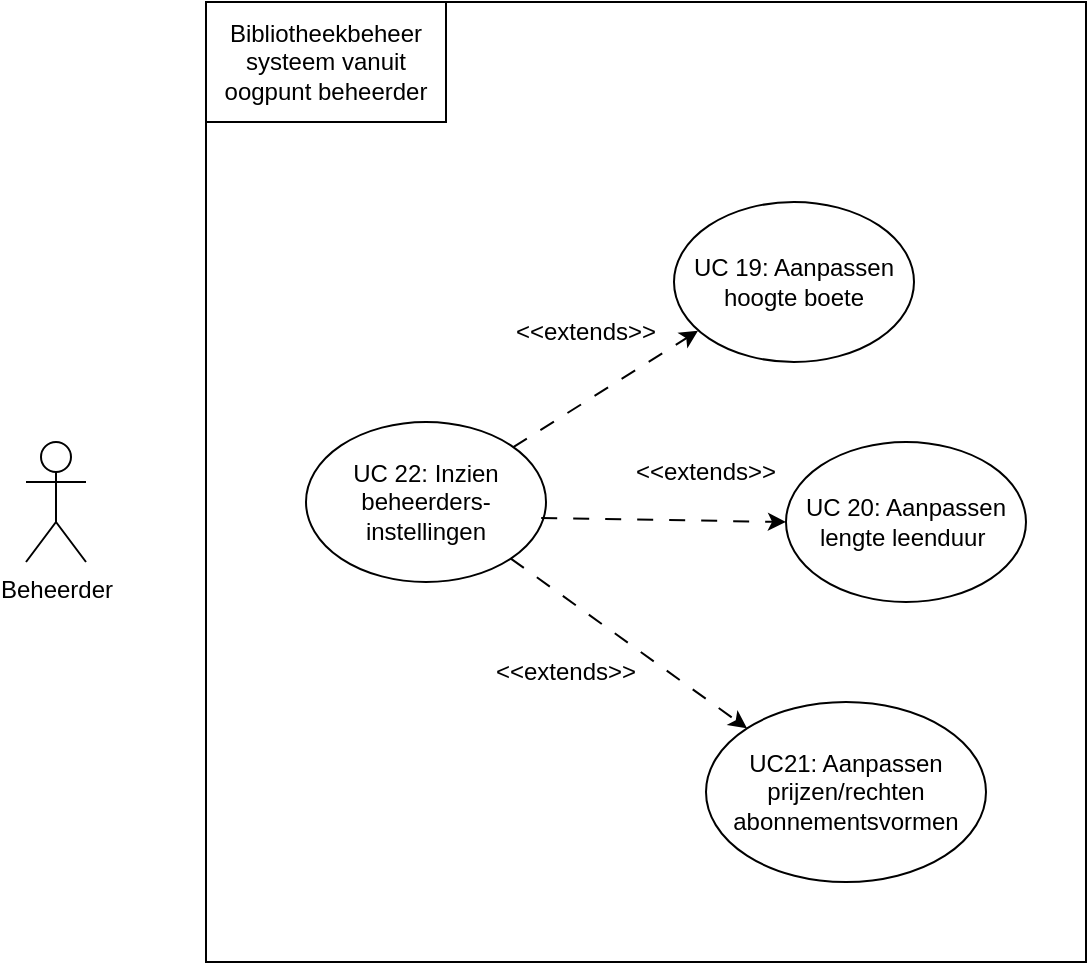 <mxfile version="24.7.17">
  <diagram name="Pagina-1" id="9KatZHJFmWRtqqkyK38y">
    <mxGraphModel dx="1050" dy="522" grid="1" gridSize="10" guides="1" tooltips="1" connect="1" arrows="1" fold="1" page="1" pageScale="1" pageWidth="827" pageHeight="1169" math="0" shadow="0">
      <root>
        <mxCell id="0" />
        <mxCell id="1" parent="0" />
        <mxCell id="aIZLE2XyVoulfT3v1Djj-2" value="" style="rounded=0;whiteSpace=wrap;html=1;" vertex="1" parent="1">
          <mxGeometry x="180" y="100" width="440" height="480" as="geometry" />
        </mxCell>
        <mxCell id="aIZLE2XyVoulfT3v1Djj-3" value="Beheerder" style="shape=umlActor;verticalLabelPosition=bottom;verticalAlign=top;html=1;outlineConnect=0;" vertex="1" parent="1">
          <mxGeometry x="90" y="320" width="30" height="60" as="geometry" />
        </mxCell>
        <mxCell id="aIZLE2XyVoulfT3v1Djj-4" value="Bibliotheekbeheer systeem vanuit oogpunt beheerder" style="rounded=0;whiteSpace=wrap;html=1;" vertex="1" parent="1">
          <mxGeometry x="180" y="100" width="120" height="60" as="geometry" />
        </mxCell>
        <mxCell id="aIZLE2XyVoulfT3v1Djj-7" value="UC 22: Inzien beheerders-instellingen" style="ellipse;whiteSpace=wrap;html=1;" vertex="1" parent="1">
          <mxGeometry x="230" y="310" width="120" height="80" as="geometry" />
        </mxCell>
        <mxCell id="aIZLE2XyVoulfT3v1Djj-8" value="UC 19: Aanpassen hoogte boete" style="ellipse;whiteSpace=wrap;html=1;" vertex="1" parent="1">
          <mxGeometry x="414" y="200" width="120" height="80" as="geometry" />
        </mxCell>
        <mxCell id="aIZLE2XyVoulfT3v1Djj-9" value="" style="endArrow=classic;html=1;rounded=0;entryX=0.1;entryY=0.805;entryDx=0;entryDy=0;entryPerimeter=0;dashed=1;dashPattern=8 8;" edge="1" parent="1" source="aIZLE2XyVoulfT3v1Djj-7" target="aIZLE2XyVoulfT3v1Djj-8">
          <mxGeometry width="50" height="50" relative="1" as="geometry">
            <mxPoint x="390" y="300" as="sourcePoint" />
            <mxPoint x="440" y="250" as="targetPoint" />
          </mxGeometry>
        </mxCell>
        <mxCell id="aIZLE2XyVoulfT3v1Djj-10" value="UC 20: Aanpassen lengte leenduur&amp;nbsp;" style="ellipse;whiteSpace=wrap;html=1;" vertex="1" parent="1">
          <mxGeometry x="470" y="320" width="120" height="80" as="geometry" />
        </mxCell>
        <mxCell id="aIZLE2XyVoulfT3v1Djj-11" value="UC21: Aanpassen prijzen/rechten abonnementsvormen" style="ellipse;whiteSpace=wrap;html=1;" vertex="1" parent="1">
          <mxGeometry x="430" y="450" width="140" height="90" as="geometry" />
        </mxCell>
        <mxCell id="aIZLE2XyVoulfT3v1Djj-14" value="" style="endArrow=classic;html=1;rounded=0;exitX=1;exitY=1;exitDx=0;exitDy=0;entryX=0;entryY=0;entryDx=0;entryDy=0;dashed=1;dashPattern=8 8;" edge="1" parent="1" source="aIZLE2XyVoulfT3v1Djj-7" target="aIZLE2XyVoulfT3v1Djj-11">
          <mxGeometry width="50" height="50" relative="1" as="geometry">
            <mxPoint x="370" y="420" as="sourcePoint" />
            <mxPoint x="420" y="370" as="targetPoint" />
          </mxGeometry>
        </mxCell>
        <mxCell id="aIZLE2XyVoulfT3v1Djj-15" value="" style="endArrow=classic;html=1;rounded=0;entryX=0;entryY=0.5;entryDx=0;entryDy=0;exitX=0.98;exitY=0.6;exitDx=0;exitDy=0;exitPerimeter=0;dashed=1;dashPattern=8 8;" edge="1" parent="1" source="aIZLE2XyVoulfT3v1Djj-7" target="aIZLE2XyVoulfT3v1Djj-10">
          <mxGeometry width="50" height="50" relative="1" as="geometry">
            <mxPoint x="400" y="370" as="sourcePoint" />
            <mxPoint x="450" y="320" as="targetPoint" />
          </mxGeometry>
        </mxCell>
        <mxCell id="aIZLE2XyVoulfT3v1Djj-16" value="&amp;lt;&amp;lt;extends&amp;gt;&amp;gt;" style="text;html=1;align=center;verticalAlign=middle;whiteSpace=wrap;rounded=0;" vertex="1" parent="1">
          <mxGeometry x="340" y="250" width="60" height="30" as="geometry" />
        </mxCell>
        <mxCell id="aIZLE2XyVoulfT3v1Djj-17" value="&amp;lt;&amp;lt;extends&amp;gt;&amp;gt;" style="text;html=1;align=center;verticalAlign=middle;whiteSpace=wrap;rounded=0;" vertex="1" parent="1">
          <mxGeometry x="400" y="320" width="60" height="30" as="geometry" />
        </mxCell>
        <mxCell id="aIZLE2XyVoulfT3v1Djj-18" value="&amp;lt;&amp;lt;extends&amp;gt;&amp;gt;" style="text;html=1;align=center;verticalAlign=middle;whiteSpace=wrap;rounded=0;" vertex="1" parent="1">
          <mxGeometry x="330" y="420" width="60" height="30" as="geometry" />
        </mxCell>
      </root>
    </mxGraphModel>
  </diagram>
</mxfile>
